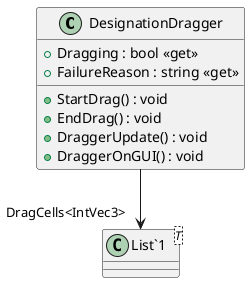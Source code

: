 @startuml
class DesignationDragger {
    + Dragging : bool <<get>>
    + FailureReason : string <<get>>
    + StartDrag() : void
    + EndDrag() : void
    + DraggerUpdate() : void
    + DraggerOnGUI() : void
}
class "List`1"<T> {
}
DesignationDragger --> "DragCells<IntVec3>" "List`1"
@enduml
